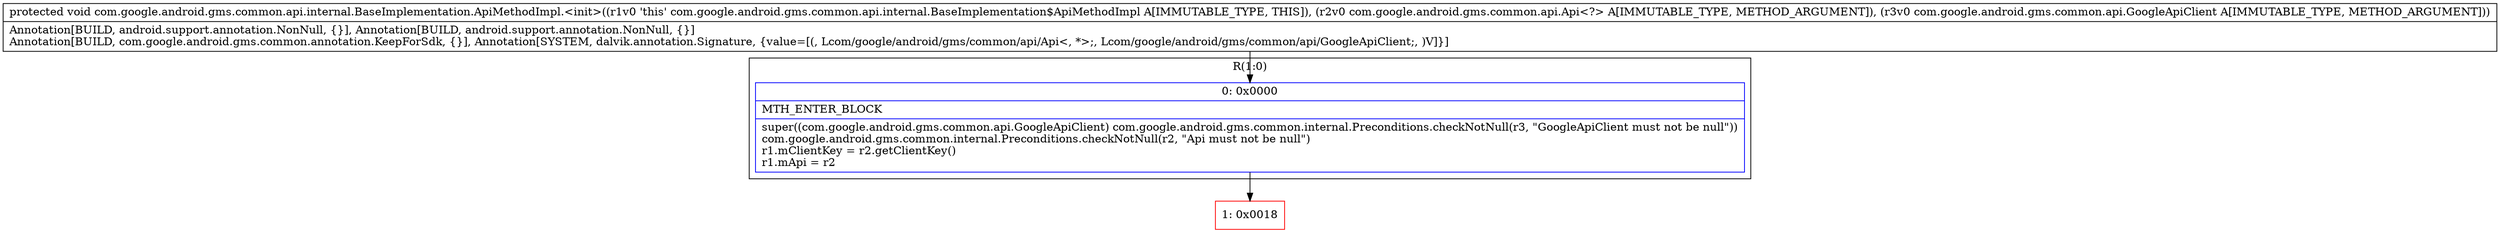 digraph "CFG forcom.google.android.gms.common.api.internal.BaseImplementation.ApiMethodImpl.\<init\>(Lcom\/google\/android\/gms\/common\/api\/Api;Lcom\/google\/android\/gms\/common\/api\/GoogleApiClient;)V" {
subgraph cluster_Region_416988688 {
label = "R(1:0)";
node [shape=record,color=blue];
Node_0 [shape=record,label="{0\:\ 0x0000|MTH_ENTER_BLOCK\l|super((com.google.android.gms.common.api.GoogleApiClient) com.google.android.gms.common.internal.Preconditions.checkNotNull(r3, \"GoogleApiClient must not be null\"))\lcom.google.android.gms.common.internal.Preconditions.checkNotNull(r2, \"Api must not be null\")\lr1.mClientKey = r2.getClientKey()\lr1.mApi = r2\l}"];
}
Node_1 [shape=record,color=red,label="{1\:\ 0x0018}"];
MethodNode[shape=record,label="{protected void com.google.android.gms.common.api.internal.BaseImplementation.ApiMethodImpl.\<init\>((r1v0 'this' com.google.android.gms.common.api.internal.BaseImplementation$ApiMethodImpl A[IMMUTABLE_TYPE, THIS]), (r2v0 com.google.android.gms.common.api.Api\<?\> A[IMMUTABLE_TYPE, METHOD_ARGUMENT]), (r3v0 com.google.android.gms.common.api.GoogleApiClient A[IMMUTABLE_TYPE, METHOD_ARGUMENT]))  | Annotation[BUILD, android.support.annotation.NonNull, \{\}], Annotation[BUILD, android.support.annotation.NonNull, \{\}]\lAnnotation[BUILD, com.google.android.gms.common.annotation.KeepForSdk, \{\}], Annotation[SYSTEM, dalvik.annotation.Signature, \{value=[(, Lcom\/google\/android\/gms\/common\/api\/Api\<, *\>;, Lcom\/google\/android\/gms\/common\/api\/GoogleApiClient;, )V]\}]\l}"];
MethodNode -> Node_0;
Node_0 -> Node_1;
}

